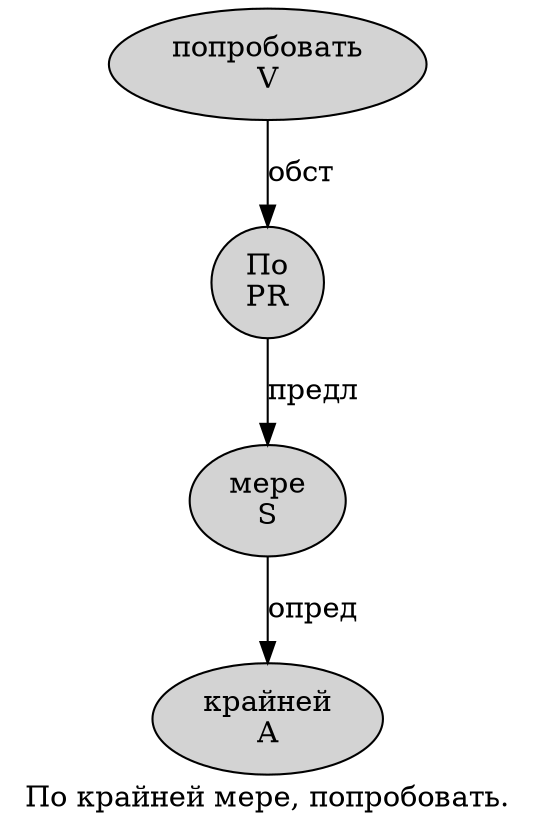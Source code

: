 digraph SENTENCE_2107 {
	graph [label="По крайней мере, попробовать."]
	node [style=filled]
		0 [label="По
PR" color="" fillcolor=lightgray penwidth=1 shape=ellipse]
		1 [label="крайней
A" color="" fillcolor=lightgray penwidth=1 shape=ellipse]
		2 [label="мере
S" color="" fillcolor=lightgray penwidth=1 shape=ellipse]
		4 [label="попробовать
V" color="" fillcolor=lightgray penwidth=1 shape=ellipse]
			4 -> 0 [label="обст"]
			0 -> 2 [label="предл"]
			2 -> 1 [label="опред"]
}